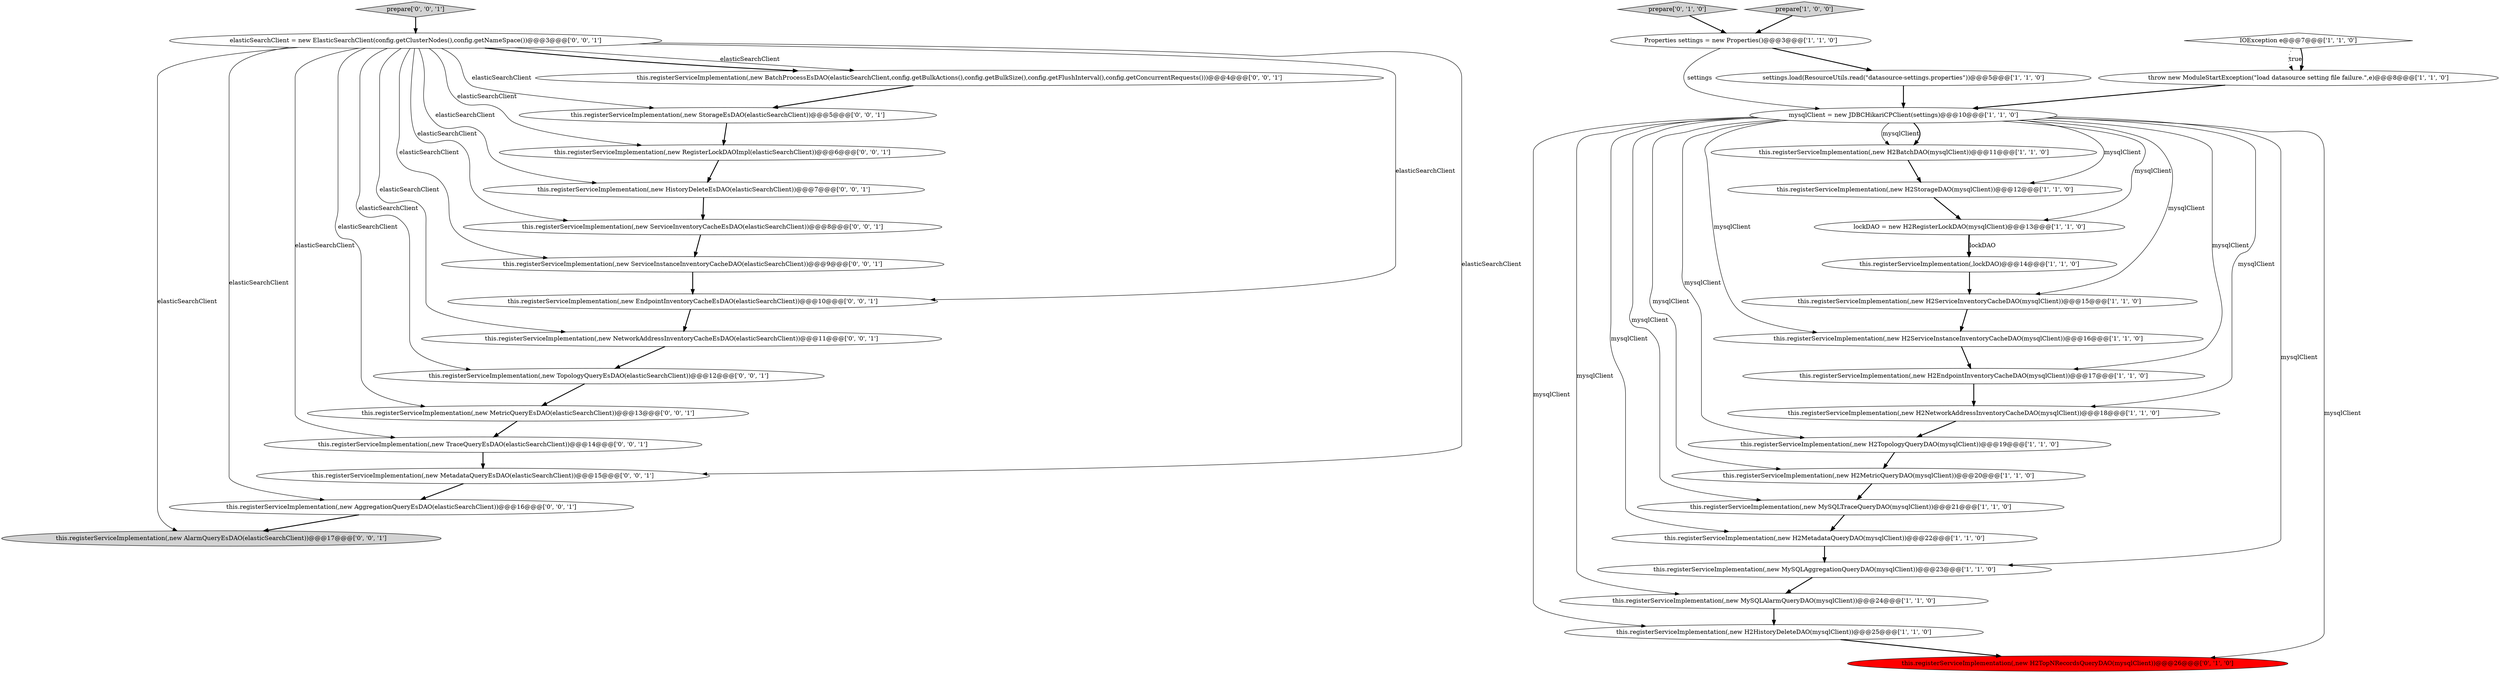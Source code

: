 digraph {
31 [style = filled, label = "this.registerServiceImplementation(,new AlarmQueryEsDAO(elasticSearchClient))@@@17@@@['0', '0', '1']", fillcolor = lightgray, shape = ellipse image = "AAA0AAABBB3BBB"];
16 [style = filled, label = "this.registerServiceImplementation(,new H2ServiceInventoryCacheDAO(mysqlClient))@@@15@@@['1', '1', '0']", fillcolor = white, shape = ellipse image = "AAA0AAABBB1BBB"];
4 [style = filled, label = "this.registerServiceImplementation(,lockDAO)@@@14@@@['1', '1', '0']", fillcolor = white, shape = ellipse image = "AAA0AAABBB1BBB"];
14 [style = filled, label = "this.registerServiceImplementation(,new MySQLAlarmQueryDAO(mysqlClient))@@@24@@@['1', '1', '0']", fillcolor = white, shape = ellipse image = "AAA0AAABBB1BBB"];
25 [style = filled, label = "this.registerServiceImplementation(,new HistoryDeleteEsDAO(elasticSearchClient))@@@7@@@['0', '0', '1']", fillcolor = white, shape = ellipse image = "AAA0AAABBB3BBB"];
34 [style = filled, label = "this.registerServiceImplementation(,new NetworkAddressInventoryCacheEsDAO(elasticSearchClient))@@@11@@@['0', '0', '1']", fillcolor = white, shape = ellipse image = "AAA0AAABBB3BBB"];
38 [style = filled, label = "this.registerServiceImplementation(,new ServiceInstanceInventoryCacheDAO(elasticSearchClient))@@@9@@@['0', '0', '1']", fillcolor = white, shape = ellipse image = "AAA0AAABBB3BBB"];
28 [style = filled, label = "this.registerServiceImplementation(,new StorageEsDAO(elasticSearchClient))@@@5@@@['0', '0', '1']", fillcolor = white, shape = ellipse image = "AAA0AAABBB3BBB"];
19 [style = filled, label = "mysqlClient = new JDBCHikariCPClient(settings)@@@10@@@['1', '1', '0']", fillcolor = white, shape = ellipse image = "AAA0AAABBB1BBB"];
33 [style = filled, label = "this.registerServiceImplementation(,new TraceQueryEsDAO(elasticSearchClient))@@@14@@@['0', '0', '1']", fillcolor = white, shape = ellipse image = "AAA0AAABBB3BBB"];
20 [style = filled, label = "lockDAO = new H2RegisterLockDAO(mysqlClient)@@@13@@@['1', '1', '0']", fillcolor = white, shape = ellipse image = "AAA0AAABBB1BBB"];
13 [style = filled, label = "this.registerServiceImplementation(,new H2TopologyQueryDAO(mysqlClient))@@@19@@@['1', '1', '0']", fillcolor = white, shape = ellipse image = "AAA0AAABBB1BBB"];
27 [style = filled, label = "this.registerServiceImplementation(,new TopologyQueryEsDAO(elasticSearchClient))@@@12@@@['0', '0', '1']", fillcolor = white, shape = ellipse image = "AAA0AAABBB3BBB"];
1 [style = filled, label = "this.registerServiceImplementation(,new H2NetworkAddressInventoryCacheDAO(mysqlClient))@@@18@@@['1', '1', '0']", fillcolor = white, shape = ellipse image = "AAA0AAABBB1BBB"];
8 [style = filled, label = "this.registerServiceImplementation(,new MySQLTraceQueryDAO(mysqlClient))@@@21@@@['1', '1', '0']", fillcolor = white, shape = ellipse image = "AAA0AAABBB1BBB"];
30 [style = filled, label = "prepare['0', '0', '1']", fillcolor = lightgray, shape = diamond image = "AAA0AAABBB3BBB"];
36 [style = filled, label = "elasticSearchClient = new ElasticSearchClient(config.getClusterNodes(),config.getNameSpace())@@@3@@@['0', '0', '1']", fillcolor = white, shape = ellipse image = "AAA0AAABBB3BBB"];
26 [style = filled, label = "this.registerServiceImplementation(,new MetadataQueryEsDAO(elasticSearchClient))@@@15@@@['0', '0', '1']", fillcolor = white, shape = ellipse image = "AAA0AAABBB3BBB"];
7 [style = filled, label = "settings.load(ResourceUtils.read(\"datasource-settings.properties\"))@@@5@@@['1', '1', '0']", fillcolor = white, shape = ellipse image = "AAA0AAABBB1BBB"];
21 [style = filled, label = "prepare['0', '1', '0']", fillcolor = lightgray, shape = diamond image = "AAA0AAABBB2BBB"];
0 [style = filled, label = "this.registerServiceImplementation(,new MySQLAggregationQueryDAO(mysqlClient))@@@23@@@['1', '1', '0']", fillcolor = white, shape = ellipse image = "AAA0AAABBB1BBB"];
3 [style = filled, label = "this.registerServiceImplementation(,new H2HistoryDeleteDAO(mysqlClient))@@@25@@@['1', '1', '0']", fillcolor = white, shape = ellipse image = "AAA0AAABBB1BBB"];
12 [style = filled, label = "this.registerServiceImplementation(,new H2MetricQueryDAO(mysqlClient))@@@20@@@['1', '1', '0']", fillcolor = white, shape = ellipse image = "AAA0AAABBB1BBB"];
24 [style = filled, label = "this.registerServiceImplementation(,new EndpointInventoryCacheEsDAO(elasticSearchClient))@@@10@@@['0', '0', '1']", fillcolor = white, shape = ellipse image = "AAA0AAABBB3BBB"];
23 [style = filled, label = "this.registerServiceImplementation(,new BatchProcessEsDAO(elasticSearchClient,config.getBulkActions(),config.getBulkSize(),config.getFlushInterval(),config.getConcurrentRequests()))@@@4@@@['0', '0', '1']", fillcolor = white, shape = ellipse image = "AAA0AAABBB3BBB"];
5 [style = filled, label = "IOException e@@@7@@@['1', '1', '0']", fillcolor = white, shape = diamond image = "AAA0AAABBB1BBB"];
18 [style = filled, label = "throw new ModuleStartException(\"load datasource setting file failure.\",e)@@@8@@@['1', '1', '0']", fillcolor = white, shape = ellipse image = "AAA0AAABBB1BBB"];
9 [style = filled, label = "this.registerServiceImplementation(,new H2BatchDAO(mysqlClient))@@@11@@@['1', '1', '0']", fillcolor = white, shape = ellipse image = "AAA0AAABBB1BBB"];
37 [style = filled, label = "this.registerServiceImplementation(,new ServiceInventoryCacheEsDAO(elasticSearchClient))@@@8@@@['0', '0', '1']", fillcolor = white, shape = ellipse image = "AAA0AAABBB3BBB"];
10 [style = filled, label = "this.registerServiceImplementation(,new H2MetadataQueryDAO(mysqlClient))@@@22@@@['1', '1', '0']", fillcolor = white, shape = ellipse image = "AAA0AAABBB1BBB"];
22 [style = filled, label = "this.registerServiceImplementation(,new H2TopNRecordsQueryDAO(mysqlClient))@@@26@@@['0', '1', '0']", fillcolor = red, shape = ellipse image = "AAA1AAABBB2BBB"];
15 [style = filled, label = "this.registerServiceImplementation(,new H2StorageDAO(mysqlClient))@@@12@@@['1', '1', '0']", fillcolor = white, shape = ellipse image = "AAA0AAABBB1BBB"];
32 [style = filled, label = "this.registerServiceImplementation(,new AggregationQueryEsDAO(elasticSearchClient))@@@16@@@['0', '0', '1']", fillcolor = white, shape = ellipse image = "AAA0AAABBB3BBB"];
11 [style = filled, label = "this.registerServiceImplementation(,new H2ServiceInstanceInventoryCacheDAO(mysqlClient))@@@16@@@['1', '1', '0']", fillcolor = white, shape = ellipse image = "AAA0AAABBB1BBB"];
17 [style = filled, label = "Properties settings = new Properties()@@@3@@@['1', '1', '0']", fillcolor = white, shape = ellipse image = "AAA0AAABBB1BBB"];
6 [style = filled, label = "this.registerServiceImplementation(,new H2EndpointInventoryCacheDAO(mysqlClient))@@@17@@@['1', '1', '0']", fillcolor = white, shape = ellipse image = "AAA0AAABBB1BBB"];
35 [style = filled, label = "this.registerServiceImplementation(,new RegisterLockDAOImpl(elasticSearchClient))@@@6@@@['0', '0', '1']", fillcolor = white, shape = ellipse image = "AAA0AAABBB3BBB"];
29 [style = filled, label = "this.registerServiceImplementation(,new MetricQueryEsDAO(elasticSearchClient))@@@13@@@['0', '0', '1']", fillcolor = white, shape = ellipse image = "AAA0AAABBB3BBB"];
2 [style = filled, label = "prepare['1', '0', '0']", fillcolor = lightgray, shape = diamond image = "AAA0AAABBB1BBB"];
2->17 [style = bold, label=""];
14->3 [style = bold, label=""];
36->27 [style = solid, label="elasticSearchClient"];
8->10 [style = bold, label=""];
16->11 [style = bold, label=""];
26->32 [style = bold, label=""];
19->16 [style = solid, label="mysqlClient"];
20->4 [style = solid, label="lockDAO"];
36->35 [style = solid, label="elasticSearchClient"];
36->29 [style = solid, label="elasticSearchClient"];
5->18 [style = dotted, label="true"];
38->24 [style = bold, label=""];
11->6 [style = bold, label=""];
36->23 [style = solid, label="elasticSearchClient"];
18->19 [style = bold, label=""];
36->38 [style = solid, label="elasticSearchClient"];
36->32 [style = solid, label="elasticSearchClient"];
19->12 [style = solid, label="mysqlClient"];
24->34 [style = bold, label=""];
30->36 [style = bold, label=""];
36->25 [style = solid, label="elasticSearchClient"];
19->9 [style = solid, label="mysqlClient"];
5->18 [style = bold, label=""];
19->15 [style = solid, label="mysqlClient"];
36->24 [style = solid, label="elasticSearchClient"];
19->14 [style = solid, label="mysqlClient"];
36->28 [style = solid, label="elasticSearchClient"];
3->22 [style = bold, label=""];
36->33 [style = solid, label="elasticSearchClient"];
1->13 [style = bold, label=""];
20->4 [style = bold, label=""];
33->26 [style = bold, label=""];
35->25 [style = bold, label=""];
17->7 [style = bold, label=""];
23->28 [style = bold, label=""];
19->6 [style = solid, label="mysqlClient"];
6->1 [style = bold, label=""];
28->35 [style = bold, label=""];
0->14 [style = bold, label=""];
29->33 [style = bold, label=""];
36->31 [style = solid, label="elasticSearchClient"];
13->12 [style = bold, label=""];
36->23 [style = bold, label=""];
19->9 [style = bold, label=""];
25->37 [style = bold, label=""];
9->15 [style = bold, label=""];
15->20 [style = bold, label=""];
12->8 [style = bold, label=""];
37->38 [style = bold, label=""];
19->20 [style = solid, label="mysqlClient"];
10->0 [style = bold, label=""];
19->1 [style = solid, label="mysqlClient"];
19->10 [style = solid, label="mysqlClient"];
19->22 [style = solid, label="mysqlClient"];
36->34 [style = solid, label="elasticSearchClient"];
19->0 [style = solid, label="mysqlClient"];
36->37 [style = solid, label="elasticSearchClient"];
36->26 [style = solid, label="elasticSearchClient"];
19->11 [style = solid, label="mysqlClient"];
27->29 [style = bold, label=""];
17->19 [style = solid, label="settings"];
7->19 [style = bold, label=""];
21->17 [style = bold, label=""];
32->31 [style = bold, label=""];
19->3 [style = solid, label="mysqlClient"];
4->16 [style = bold, label=""];
19->13 [style = solid, label="mysqlClient"];
19->8 [style = solid, label="mysqlClient"];
34->27 [style = bold, label=""];
}
